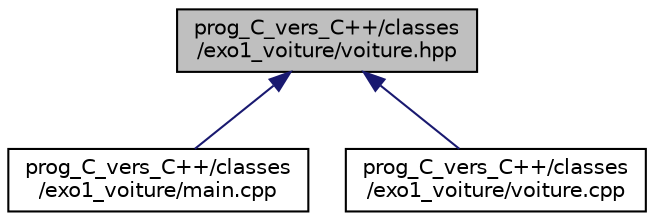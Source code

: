 digraph "prog_C_vers_C++/classes/exo1_voiture/voiture.hpp"
{
  edge [fontname="Helvetica",fontsize="10",labelfontname="Helvetica",labelfontsize="10"];
  node [fontname="Helvetica",fontsize="10",shape=record];
  Node3 [label="prog_C_vers_C++/classes\l/exo1_voiture/voiture.hpp",height=0.2,width=0.4,color="black", fillcolor="grey75", style="filled", fontcolor="black"];
  Node3 -> Node4 [dir="back",color="midnightblue",fontsize="10",style="solid",fontname="Helvetica"];
  Node4 [label="prog_C_vers_C++/classes\l/exo1_voiture/main.cpp",height=0.2,width=0.4,color="black", fillcolor="white", style="filled",URL="$classes_2exo1__voiture_2main_8cpp.html"];
  Node3 -> Node5 [dir="back",color="midnightblue",fontsize="10",style="solid",fontname="Helvetica"];
  Node5 [label="prog_C_vers_C++/classes\l/exo1_voiture/voiture.cpp",height=0.2,width=0.4,color="black", fillcolor="white", style="filled",URL="$voiture_8cpp.html"];
}
